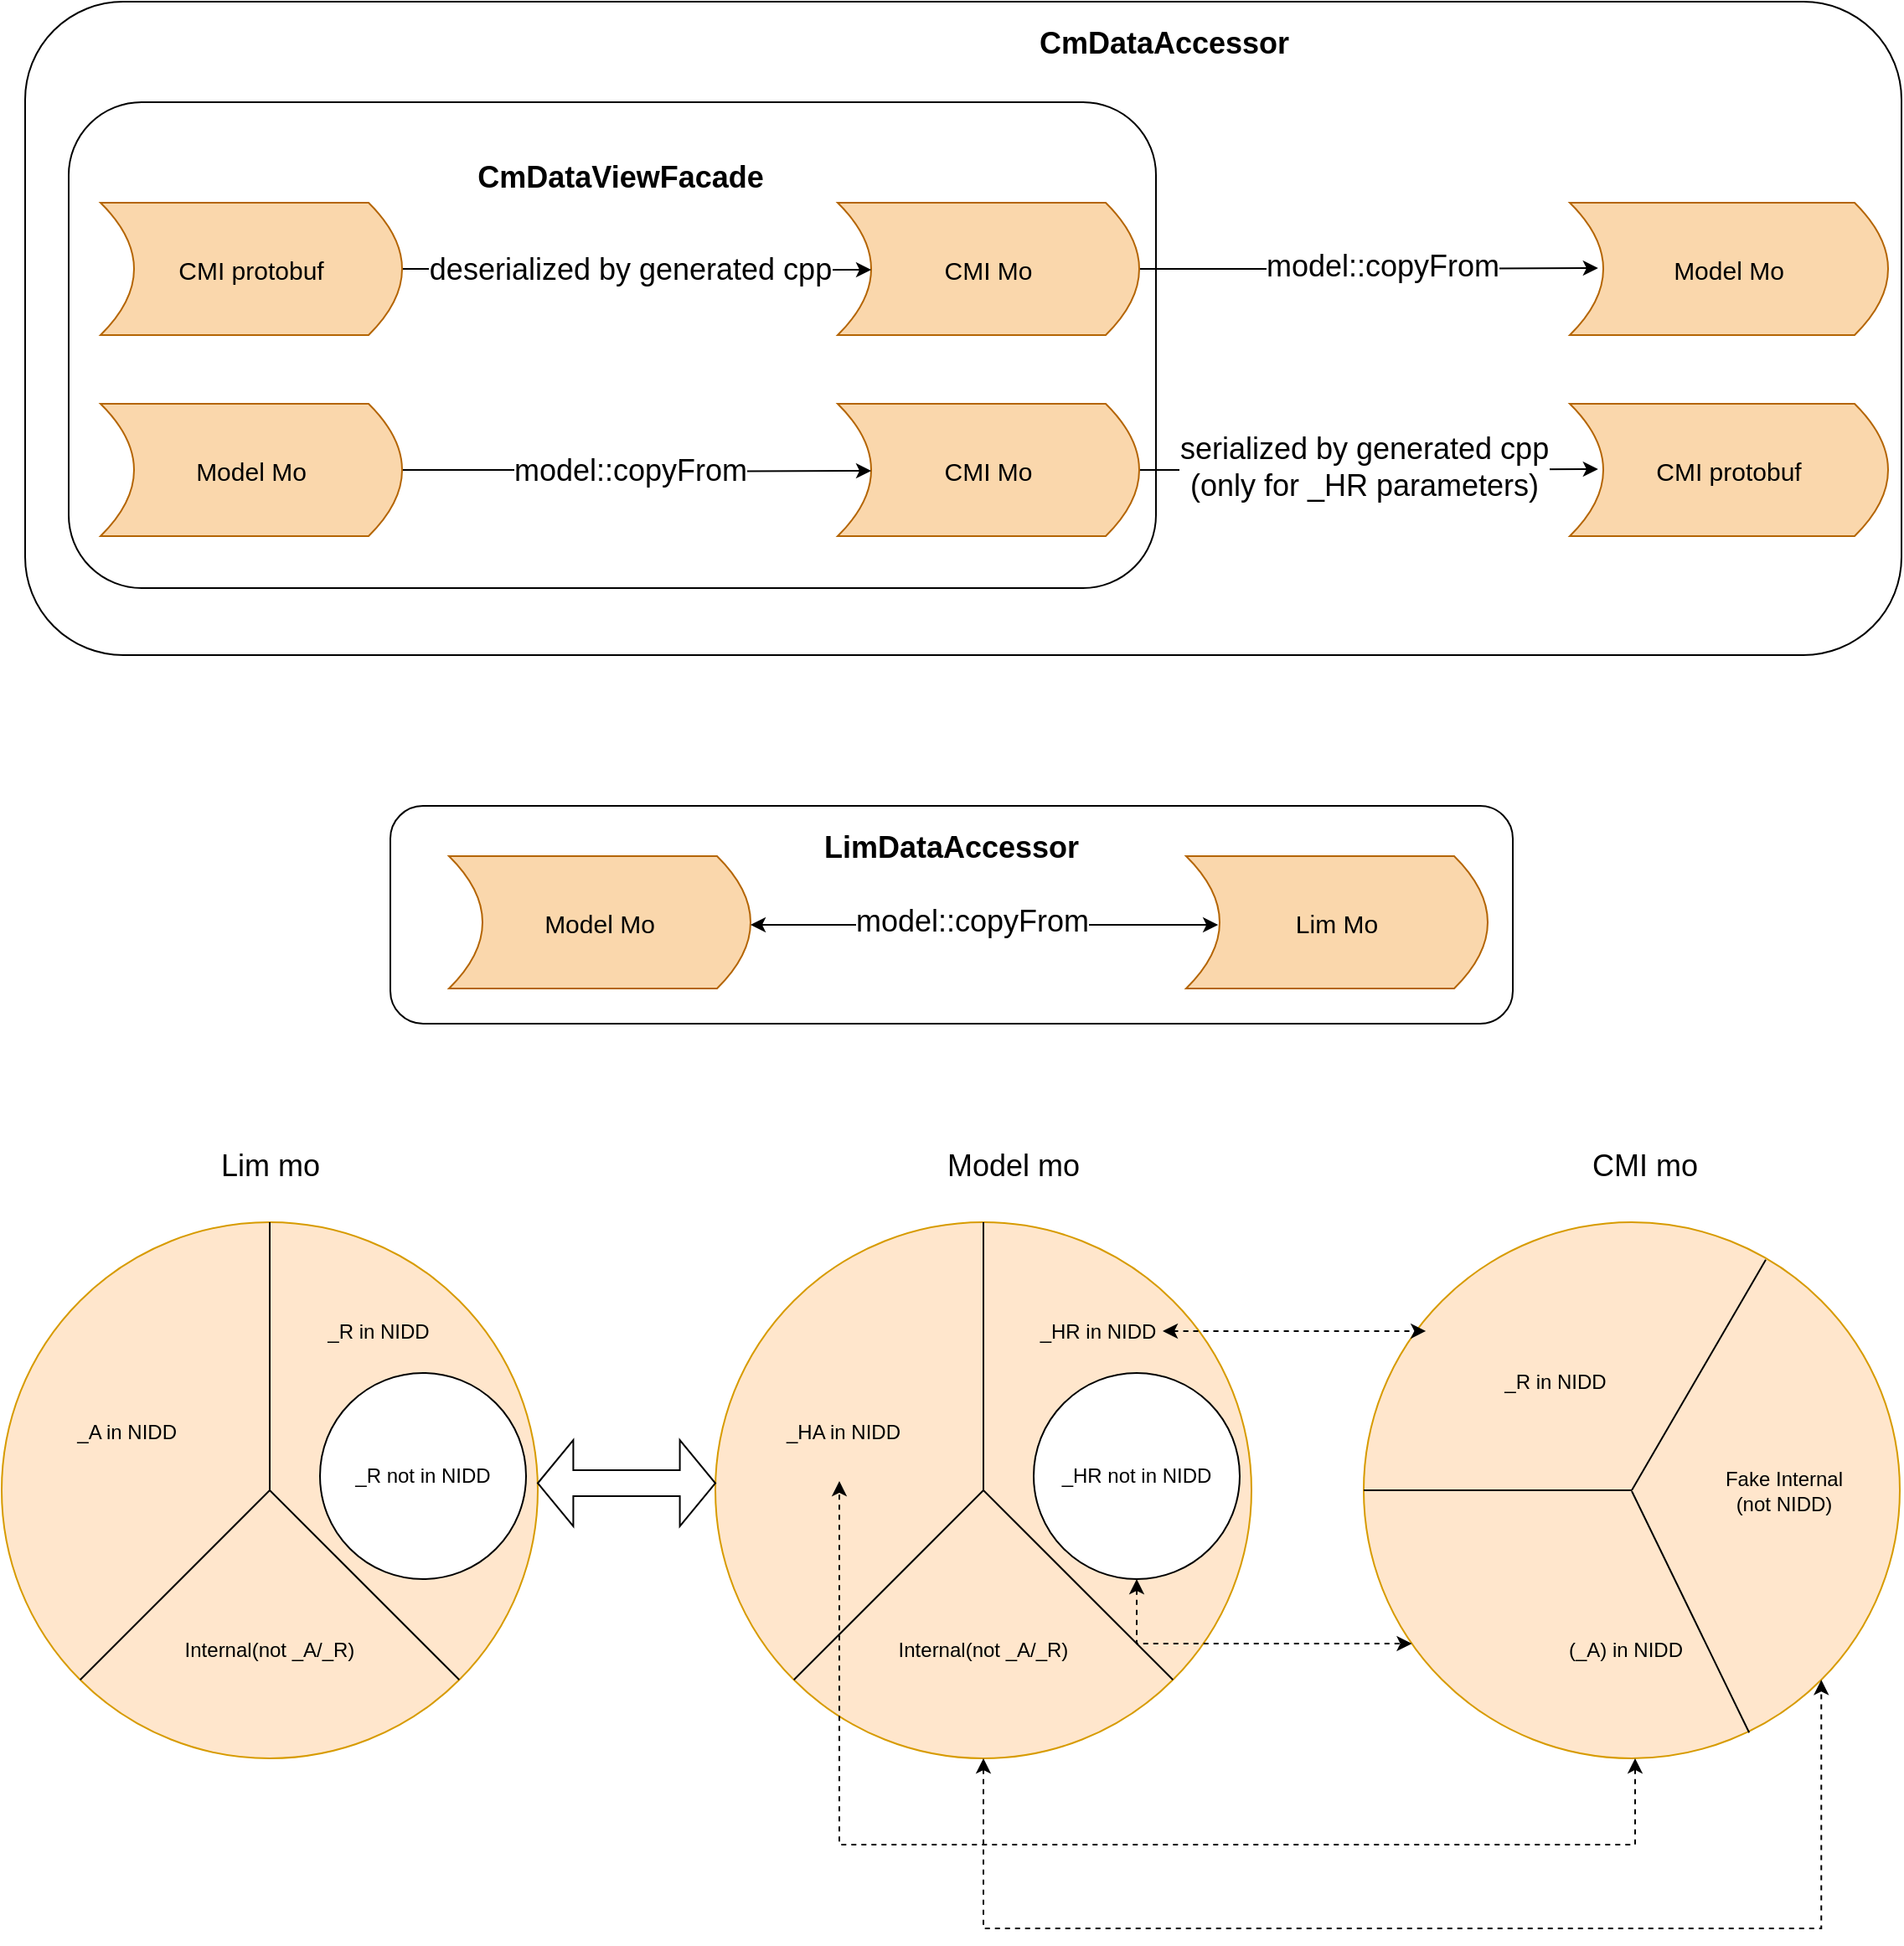 <mxfile version="20.6.0" type="github">
  <diagram id="eDWfhT4UbHFhjne_GvuV" name="第 1 页">
    <mxGraphModel dx="1422" dy="762" grid="1" gridSize="10" guides="1" tooltips="1" connect="1" arrows="1" fold="1" page="1" pageScale="1" pageWidth="1169" pageHeight="1654" math="0" shadow="0">
      <root>
        <mxCell id="0" />
        <mxCell id="1" parent="0" />
        <mxCell id="hKcBIEpO0FBxgOj7Asnk-30" value="" style="rounded=1;whiteSpace=wrap;html=1;fontSize=18;fontColor=#00CC00;" parent="1" vertex="1">
          <mxGeometry x="243" y="670" width="670" height="130" as="geometry" />
        </mxCell>
        <mxCell id="hKcBIEpO0FBxgOj7Asnk-27" value="" style="rounded=1;whiteSpace=wrap;html=1;fontSize=18;" parent="1" vertex="1">
          <mxGeometry x="25" y="190" width="1120" height="390" as="geometry" />
        </mxCell>
        <mxCell id="hKcBIEpO0FBxgOj7Asnk-22" value="" style="rounded=1;whiteSpace=wrap;html=1;fontSize=18;" parent="1" vertex="1">
          <mxGeometry x="51" y="250" width="649" height="290" as="geometry" />
        </mxCell>
        <mxCell id="hKcBIEpO0FBxgOj7Asnk-6" style="edgeStyle=orthogonalEdgeStyle;rounded=0;orthogonalLoop=1;jettySize=auto;html=1;entryX=0.911;entryY=0.494;entryDx=0;entryDy=0;entryPerimeter=0;fontSize=15;fontColor=#000000;" parent="1" source="hKcBIEpO0FBxgOj7Asnk-2" target="hKcBIEpO0FBxgOj7Asnk-4" edge="1">
          <mxGeometry relative="1" as="geometry" />
        </mxCell>
        <mxCell id="hKcBIEpO0FBxgOj7Asnk-8" value="model::copyFrom" style="edgeLabel;html=1;align=center;verticalAlign=middle;resizable=0;points=[];fontSize=18;" parent="hKcBIEpO0FBxgOj7Asnk-6" vertex="1" connectable="0">
          <mxGeometry x="0.06" y="-1" relative="1" as="geometry">
            <mxPoint y="-2" as="offset" />
          </mxGeometry>
        </mxCell>
        <mxCell id="hKcBIEpO0FBxgOj7Asnk-2" value="CMI Mo" style="shape=dataStorage;whiteSpace=wrap;html=1;fixedSize=1;flipH=1;fontSize=15;fillColor=#fad7ac;strokeColor=#b46504;" parent="1" vertex="1">
          <mxGeometry x="510" y="310" width="180" height="79" as="geometry" />
        </mxCell>
        <mxCell id="hKcBIEpO0FBxgOj7Asnk-5" style="edgeStyle=orthogonalEdgeStyle;rounded=0;orthogonalLoop=1;jettySize=auto;html=1;fontSize=15;" parent="1" source="hKcBIEpO0FBxgOj7Asnk-3" edge="1">
          <mxGeometry relative="1" as="geometry">
            <mxPoint x="530" y="350" as="targetPoint" />
          </mxGeometry>
        </mxCell>
        <mxCell id="hKcBIEpO0FBxgOj7Asnk-7" value="deserialized by generated cpp" style="edgeLabel;html=1;align=center;verticalAlign=middle;resizable=0;points=[];fontSize=18;" parent="hKcBIEpO0FBxgOj7Asnk-5" vertex="1" connectable="0">
          <mxGeometry x="-0.274" y="2" relative="1" as="geometry">
            <mxPoint x="34" y="2" as="offset" />
          </mxGeometry>
        </mxCell>
        <mxCell id="hKcBIEpO0FBxgOj7Asnk-3" value="CMI protobuf" style="shape=dataStorage;whiteSpace=wrap;html=1;fixedSize=1;flipH=1;fontSize=15;fillColor=#fad7ac;strokeColor=#b46504;" parent="1" vertex="1">
          <mxGeometry x="70" y="310" width="180" height="79" as="geometry" />
        </mxCell>
        <mxCell id="hKcBIEpO0FBxgOj7Asnk-4" value="Model Mo" style="shape=dataStorage;whiteSpace=wrap;html=1;fixedSize=1;flipH=1;fontSize=15;fillColor=#fad7ac;strokeColor=#b46504;" parent="1" vertex="1">
          <mxGeometry x="947" y="310" width="190" height="79" as="geometry" />
        </mxCell>
        <mxCell id="hKcBIEpO0FBxgOj7Asnk-9" style="edgeStyle=orthogonalEdgeStyle;rounded=0;orthogonalLoop=1;jettySize=auto;html=1;entryX=0.911;entryY=0.494;entryDx=0;entryDy=0;entryPerimeter=0;fontSize=15;" parent="1" source="hKcBIEpO0FBxgOj7Asnk-11" target="hKcBIEpO0FBxgOj7Asnk-15" edge="1">
          <mxGeometry relative="1" as="geometry" />
        </mxCell>
        <mxCell id="hKcBIEpO0FBxgOj7Asnk-10" value="serialized by generated cpp&lt;br&gt;(only for _HR parameters)" style="edgeLabel;html=1;align=center;verticalAlign=middle;resizable=0;points=[];fontSize=18;" parent="hKcBIEpO0FBxgOj7Asnk-9" vertex="1" connectable="0">
          <mxGeometry x="0.06" y="-1" relative="1" as="geometry">
            <mxPoint x="-11" y="-2" as="offset" />
          </mxGeometry>
        </mxCell>
        <mxCell id="hKcBIEpO0FBxgOj7Asnk-11" value="CMI Mo" style="shape=dataStorage;whiteSpace=wrap;html=1;fixedSize=1;flipH=1;fontSize=15;fillColor=#fad7ac;strokeColor=#b46504;" parent="1" vertex="1">
          <mxGeometry x="510" y="430" width="180" height="79" as="geometry" />
        </mxCell>
        <mxCell id="hKcBIEpO0FBxgOj7Asnk-12" style="edgeStyle=orthogonalEdgeStyle;rounded=0;orthogonalLoop=1;jettySize=auto;html=1;fontSize=15;" parent="1" source="hKcBIEpO0FBxgOj7Asnk-14" edge="1">
          <mxGeometry relative="1" as="geometry">
            <mxPoint x="530" y="470" as="targetPoint" />
          </mxGeometry>
        </mxCell>
        <mxCell id="hKcBIEpO0FBxgOj7Asnk-13" value="model::copyFrom" style="edgeLabel;html=1;align=center;verticalAlign=middle;resizable=0;points=[];fontSize=18;" parent="hKcBIEpO0FBxgOj7Asnk-12" vertex="1" connectable="0">
          <mxGeometry x="-0.274" y="2" relative="1" as="geometry">
            <mxPoint x="34" y="2" as="offset" />
          </mxGeometry>
        </mxCell>
        <mxCell id="hKcBIEpO0FBxgOj7Asnk-14" value="Model Mo" style="shape=dataStorage;whiteSpace=wrap;html=1;fixedSize=1;flipH=1;fontSize=15;fillColor=#fad7ac;strokeColor=#b46504;" parent="1" vertex="1">
          <mxGeometry x="70" y="430" width="180" height="79" as="geometry" />
        </mxCell>
        <mxCell id="hKcBIEpO0FBxgOj7Asnk-15" value="CMI protobuf" style="shape=dataStorage;whiteSpace=wrap;html=1;fixedSize=1;flipH=1;fontSize=15;fillColor=#fad7ac;strokeColor=#b46504;" parent="1" vertex="1">
          <mxGeometry x="947" y="430" width="190" height="79" as="geometry" />
        </mxCell>
        <mxCell id="hKcBIEpO0FBxgOj7Asnk-16" value="Lim Mo" style="shape=dataStorage;whiteSpace=wrap;html=1;fixedSize=1;flipH=1;fontSize=15;fillColor=#fad7ac;strokeColor=#b46504;" parent="1" vertex="1">
          <mxGeometry x="718" y="700" width="180" height="79" as="geometry" />
        </mxCell>
        <mxCell id="hKcBIEpO0FBxgOj7Asnk-19" value="Model Mo" style="shape=dataStorage;whiteSpace=wrap;html=1;fixedSize=1;flipH=1;fontSize=15;fillColor=#fad7ac;strokeColor=#b46504;" parent="1" vertex="1">
          <mxGeometry x="278" y="700" width="180" height="79" as="geometry" />
        </mxCell>
        <mxCell id="hKcBIEpO0FBxgOj7Asnk-20" value="" style="endArrow=classic;startArrow=classic;html=1;rounded=0;fontSize=18;entryX=0.894;entryY=0.519;entryDx=0;entryDy=0;entryPerimeter=0;" parent="1" target="hKcBIEpO0FBxgOj7Asnk-16" edge="1">
          <mxGeometry width="50" height="50" relative="1" as="geometry">
            <mxPoint x="458" y="741" as="sourcePoint" />
            <mxPoint x="828" y="670" as="targetPoint" />
          </mxGeometry>
        </mxCell>
        <mxCell id="hKcBIEpO0FBxgOj7Asnk-21" value="model::copyFrom" style="edgeLabel;html=1;align=center;verticalAlign=middle;resizable=0;points=[];fontSize=18;" parent="hKcBIEpO0FBxgOj7Asnk-20" vertex="1" connectable="0">
          <mxGeometry x="-0.154" y="2" relative="1" as="geometry">
            <mxPoint x="14" as="offset" />
          </mxGeometry>
        </mxCell>
        <mxCell id="hKcBIEpO0FBxgOj7Asnk-24" value="CmDataViewFacade" style="text;html=1;strokeColor=none;fillColor=none;align=center;verticalAlign=middle;whiteSpace=wrap;rounded=0;fontSize=18;fontStyle=1" parent="1" vertex="1">
          <mxGeometry x="292.5" y="280" width="175" height="30" as="geometry" />
        </mxCell>
        <mxCell id="hKcBIEpO0FBxgOj7Asnk-28" value="CmDataAccessor" style="text;html=1;strokeColor=none;fillColor=none;align=center;verticalAlign=middle;whiteSpace=wrap;rounded=0;fontSize=18;fontStyle=1" parent="1" vertex="1">
          <mxGeometry x="630" y="200" width="150" height="30" as="geometry" />
        </mxCell>
        <mxCell id="hKcBIEpO0FBxgOj7Asnk-31" value="LimDataAccessor" style="text;html=1;strokeColor=none;fillColor=none;align=center;verticalAlign=middle;whiteSpace=wrap;rounded=0;fontSize=18;fontStyle=1" parent="1" vertex="1">
          <mxGeometry x="503" y="680" width="150" height="30" as="geometry" />
        </mxCell>
        <mxCell id="HBC2otZpDbzFeRlPJynF-2" value="" style="ellipse;whiteSpace=wrap;html=1;aspect=fixed;fillColor=#ffe6cc;strokeColor=#d79b00;" vertex="1" parent="1">
          <mxGeometry x="437" y="918.5" width="320" height="320" as="geometry" />
        </mxCell>
        <mxCell id="HBC2otZpDbzFeRlPJynF-3" value="" style="endArrow=none;html=1;rounded=0;exitX=0.5;exitY=0;exitDx=0;exitDy=0;" edge="1" parent="1" source="HBC2otZpDbzFeRlPJynF-2">
          <mxGeometry width="50" height="50" relative="1" as="geometry">
            <mxPoint x="617" y="1138.5" as="sourcePoint" />
            <mxPoint x="597" y="1078.5" as="targetPoint" />
          </mxGeometry>
        </mxCell>
        <mxCell id="HBC2otZpDbzFeRlPJynF-5" value="_HA in NIDD" style="text;html=1;strokeColor=none;fillColor=none;align=center;verticalAlign=middle;whiteSpace=wrap;rounded=0;" vertex="1" parent="1">
          <mxGeometry x="477" y="1028.5" width="73" height="30" as="geometry" />
        </mxCell>
        <mxCell id="HBC2otZpDbzFeRlPJynF-6" value="_HR in NIDD" style="text;html=1;strokeColor=none;fillColor=none;align=center;verticalAlign=middle;whiteSpace=wrap;rounded=0;" vertex="1" parent="1">
          <mxGeometry x="627" y="968.5" width="77" height="30" as="geometry" />
        </mxCell>
        <mxCell id="HBC2otZpDbzFeRlPJynF-8" value="_HR not in NIDD" style="ellipse;whiteSpace=wrap;html=1;aspect=fixed;" vertex="1" parent="1">
          <mxGeometry x="627" y="1008.5" width="123" height="123" as="geometry" />
        </mxCell>
        <mxCell id="HBC2otZpDbzFeRlPJynF-9" value="" style="endArrow=none;html=1;rounded=0;exitX=0;exitY=1;exitDx=0;exitDy=0;" edge="1" parent="1" source="HBC2otZpDbzFeRlPJynF-2">
          <mxGeometry width="50" height="50" relative="1" as="geometry">
            <mxPoint x="617" y="1138.5" as="sourcePoint" />
            <mxPoint x="597" y="1078.5" as="targetPoint" />
          </mxGeometry>
        </mxCell>
        <mxCell id="HBC2otZpDbzFeRlPJynF-10" value="" style="endArrow=none;html=1;rounded=0;entryX=1;entryY=1;entryDx=0;entryDy=0;" edge="1" parent="1" target="HBC2otZpDbzFeRlPJynF-2">
          <mxGeometry width="50" height="50" relative="1" as="geometry">
            <mxPoint x="597" y="1078.5" as="sourcePoint" />
            <mxPoint x="667" y="1088.5" as="targetPoint" />
          </mxGeometry>
        </mxCell>
        <mxCell id="HBC2otZpDbzFeRlPJynF-11" value="Internal(not _A/_R)" style="text;html=1;strokeColor=none;fillColor=none;align=center;verticalAlign=middle;whiteSpace=wrap;rounded=0;" vertex="1" parent="1">
          <mxGeometry x="542" y="1158.5" width="110" height="30" as="geometry" />
        </mxCell>
        <mxCell id="HBC2otZpDbzFeRlPJynF-21" value="" style="ellipse;whiteSpace=wrap;html=1;aspect=fixed;fillColor=#ffe6cc;strokeColor=#d79b00;" vertex="1" parent="1">
          <mxGeometry x="11" y="918.5" width="320" height="320" as="geometry" />
        </mxCell>
        <mxCell id="HBC2otZpDbzFeRlPJynF-22" value="" style="endArrow=none;html=1;rounded=0;exitX=0.5;exitY=0;exitDx=0;exitDy=0;" edge="1" parent="1" source="HBC2otZpDbzFeRlPJynF-21">
          <mxGeometry width="50" height="50" relative="1" as="geometry">
            <mxPoint x="191" y="1138.5" as="sourcePoint" />
            <mxPoint x="171" y="1078.5" as="targetPoint" />
          </mxGeometry>
        </mxCell>
        <mxCell id="HBC2otZpDbzFeRlPJynF-23" value="_A in NIDD&amp;nbsp;" style="text;html=1;strokeColor=none;fillColor=none;align=center;verticalAlign=middle;whiteSpace=wrap;rounded=0;" vertex="1" parent="1">
          <mxGeometry x="51" y="1028.5" width="73" height="30" as="geometry" />
        </mxCell>
        <mxCell id="HBC2otZpDbzFeRlPJynF-24" value="_R in NIDD" style="text;html=1;strokeColor=none;fillColor=none;align=center;verticalAlign=middle;whiteSpace=wrap;rounded=0;" vertex="1" parent="1">
          <mxGeometry x="201" y="968.5" width="70" height="30" as="geometry" />
        </mxCell>
        <mxCell id="HBC2otZpDbzFeRlPJynF-25" value="_R not in NIDD" style="ellipse;whiteSpace=wrap;html=1;aspect=fixed;" vertex="1" parent="1">
          <mxGeometry x="201" y="1008.5" width="123" height="123" as="geometry" />
        </mxCell>
        <mxCell id="HBC2otZpDbzFeRlPJynF-26" value="" style="endArrow=none;html=1;rounded=0;exitX=0;exitY=1;exitDx=0;exitDy=0;" edge="1" parent="1" source="HBC2otZpDbzFeRlPJynF-21">
          <mxGeometry width="50" height="50" relative="1" as="geometry">
            <mxPoint x="191" y="1138.5" as="sourcePoint" />
            <mxPoint x="171" y="1078.5" as="targetPoint" />
          </mxGeometry>
        </mxCell>
        <mxCell id="HBC2otZpDbzFeRlPJynF-27" value="" style="endArrow=none;html=1;rounded=0;entryX=1;entryY=1;entryDx=0;entryDy=0;" edge="1" parent="1" target="HBC2otZpDbzFeRlPJynF-21">
          <mxGeometry width="50" height="50" relative="1" as="geometry">
            <mxPoint x="171" y="1078.5" as="sourcePoint" />
            <mxPoint x="241" y="1088.5" as="targetPoint" />
          </mxGeometry>
        </mxCell>
        <mxCell id="HBC2otZpDbzFeRlPJynF-28" value="Internal(not _A/_R)" style="text;html=1;strokeColor=none;fillColor=none;align=center;verticalAlign=middle;whiteSpace=wrap;rounded=0;" vertex="1" parent="1">
          <mxGeometry x="116" y="1158.5" width="110" height="30" as="geometry" />
        </mxCell>
        <mxCell id="HBC2otZpDbzFeRlPJynF-33" value="" style="ellipse;whiteSpace=wrap;html=1;aspect=fixed;fillColor=#ffe6cc;strokeColor=#d79b00;" vertex="1" parent="1">
          <mxGeometry x="824" y="918.5" width="320" height="320" as="geometry" />
        </mxCell>
        <mxCell id="HBC2otZpDbzFeRlPJynF-34" value="" style="endArrow=none;html=1;rounded=0;exitX=0;exitY=0.5;exitDx=0;exitDy=0;" edge="1" parent="1" source="HBC2otZpDbzFeRlPJynF-33">
          <mxGeometry width="50" height="50" relative="1" as="geometry">
            <mxPoint x="1004" y="1138.5" as="sourcePoint" />
            <mxPoint x="984" y="1078.5" as="targetPoint" />
          </mxGeometry>
        </mxCell>
        <mxCell id="HBC2otZpDbzFeRlPJynF-35" value="(_A) in NIDD" style="text;html=1;strokeColor=none;fillColor=none;align=center;verticalAlign=middle;whiteSpace=wrap;rounded=0;" vertex="1" parent="1">
          <mxGeometry x="944" y="1158.5" width="73" height="30" as="geometry" />
        </mxCell>
        <mxCell id="HBC2otZpDbzFeRlPJynF-36" value="_R in NIDD" style="text;html=1;strokeColor=none;fillColor=none;align=center;verticalAlign=middle;whiteSpace=wrap;rounded=0;" vertex="1" parent="1">
          <mxGeometry x="900" y="998.5" width="77" height="30" as="geometry" />
        </mxCell>
        <mxCell id="HBC2otZpDbzFeRlPJynF-38" value="" style="endArrow=none;html=1;rounded=0;exitX=0.75;exitY=0.07;exitDx=0;exitDy=0;exitPerimeter=0;" edge="1" parent="1" source="HBC2otZpDbzFeRlPJynF-33">
          <mxGeometry width="50" height="50" relative="1" as="geometry">
            <mxPoint x="1004" y="1138.5" as="sourcePoint" />
            <mxPoint x="984" y="1078.5" as="targetPoint" />
          </mxGeometry>
        </mxCell>
        <mxCell id="HBC2otZpDbzFeRlPJynF-51" value="" style="endArrow=classic;startArrow=classic;html=1;rounded=0;dashed=1;curved=1;exitX=1;exitY=0.5;exitDx=0;exitDy=0;entryX=0.116;entryY=0.203;entryDx=0;entryDy=0;entryPerimeter=0;" edge="1" parent="1" source="HBC2otZpDbzFeRlPJynF-6" target="HBC2otZpDbzFeRlPJynF-33">
          <mxGeometry width="50" height="50" relative="1" as="geometry">
            <mxPoint x="521" y="1190" as="sourcePoint" />
            <mxPoint x="861" y="984" as="targetPoint" />
          </mxGeometry>
        </mxCell>
        <mxCell id="HBC2otZpDbzFeRlPJynF-54" value="" style="endArrow=classic;startArrow=classic;html=1;rounded=0;dashed=1;edgeStyle=orthogonalEdgeStyle;exitX=0.5;exitY=1;exitDx=0;exitDy=0;" edge="1" parent="1" source="HBC2otZpDbzFeRlPJynF-8" target="HBC2otZpDbzFeRlPJynF-33">
          <mxGeometry width="50" height="50" relative="1" as="geometry">
            <mxPoint x="721" y="1180" as="sourcePoint" />
            <mxPoint x="944" y="1170" as="targetPoint" />
            <Array as="points">
              <mxPoint x="689" y="1170" />
            </Array>
          </mxGeometry>
        </mxCell>
        <mxCell id="HBC2otZpDbzFeRlPJynF-57" value="" style="endArrow=classic;startArrow=classic;html=1;rounded=0;dashed=1;edgeStyle=orthogonalEdgeStyle;" edge="1" parent="1" source="HBC2otZpDbzFeRlPJynF-33">
          <mxGeometry width="50" height="50" relative="1" as="geometry">
            <mxPoint x="986" y="1240" as="sourcePoint" />
            <mxPoint x="511" y="1073" as="targetPoint" />
            <Array as="points">
              <mxPoint x="986" y="1290" />
              <mxPoint x="511" y="1290" />
            </Array>
          </mxGeometry>
        </mxCell>
        <mxCell id="HBC2otZpDbzFeRlPJynF-61" value="" style="shape=doubleArrow;whiteSpace=wrap;html=1;" vertex="1" parent="1">
          <mxGeometry x="331" y="1048.5" width="106" height="51.5" as="geometry" />
        </mxCell>
        <mxCell id="HBC2otZpDbzFeRlPJynF-63" value="" style="endArrow=none;html=1;rounded=0;exitX=0.719;exitY=0.952;exitDx=0;exitDy=0;exitPerimeter=0;" edge="1" parent="1" source="HBC2otZpDbzFeRlPJynF-33">
          <mxGeometry width="50" height="50" relative="1" as="geometry">
            <mxPoint x="1080" y="1210" as="sourcePoint" />
            <mxPoint x="984" y="1079" as="targetPoint" />
          </mxGeometry>
        </mxCell>
        <mxCell id="HBC2otZpDbzFeRlPJynF-64" value="Fake Internal&lt;br&gt;(not NIDD)" style="text;html=1;strokeColor=none;fillColor=none;align=center;verticalAlign=middle;whiteSpace=wrap;rounded=0;" vertex="1" parent="1">
          <mxGeometry x="1030" y="1063.5" width="90" height="30" as="geometry" />
        </mxCell>
        <mxCell id="HBC2otZpDbzFeRlPJynF-66" value="" style="endArrow=classic;startArrow=classic;html=1;rounded=0;edgeStyle=elbowEdgeStyle;elbow=vertical;exitX=0.5;exitY=1;exitDx=0;exitDy=0;entryX=1;entryY=1;entryDx=0;entryDy=0;dashed=1;" edge="1" parent="1" source="HBC2otZpDbzFeRlPJynF-2" target="HBC2otZpDbzFeRlPJynF-33">
          <mxGeometry width="50" height="50" relative="1" as="geometry">
            <mxPoint x="960" y="1370" as="sourcePoint" />
            <mxPoint x="1010" y="1320" as="targetPoint" />
            <Array as="points">
              <mxPoint x="770" y="1340" />
              <mxPoint x="1140" y="1079" />
            </Array>
          </mxGeometry>
        </mxCell>
        <mxCell id="HBC2otZpDbzFeRlPJynF-72" value="Lim mo" style="text;html=1;strokeColor=none;fillColor=none;align=center;verticalAlign=middle;whiteSpace=wrap;rounded=0;fontSize=18;" vertex="1" parent="1">
          <mxGeometry x="131.5" y="870" width="79" height="30" as="geometry" />
        </mxCell>
        <mxCell id="HBC2otZpDbzFeRlPJynF-73" value="Model mo" style="text;html=1;strokeColor=none;fillColor=none;align=center;verticalAlign=middle;whiteSpace=wrap;rounded=0;fontSize=18;" vertex="1" parent="1">
          <mxGeometry x="570" y="870" width="89.5" height="30" as="geometry" />
        </mxCell>
        <mxCell id="HBC2otZpDbzFeRlPJynF-76" value="CMI mo" style="text;html=1;strokeColor=none;fillColor=none;align=center;verticalAlign=middle;whiteSpace=wrap;rounded=0;fontSize=18;" vertex="1" parent="1">
          <mxGeometry x="947" y="870" width="89.5" height="30" as="geometry" />
        </mxCell>
      </root>
    </mxGraphModel>
  </diagram>
</mxfile>
